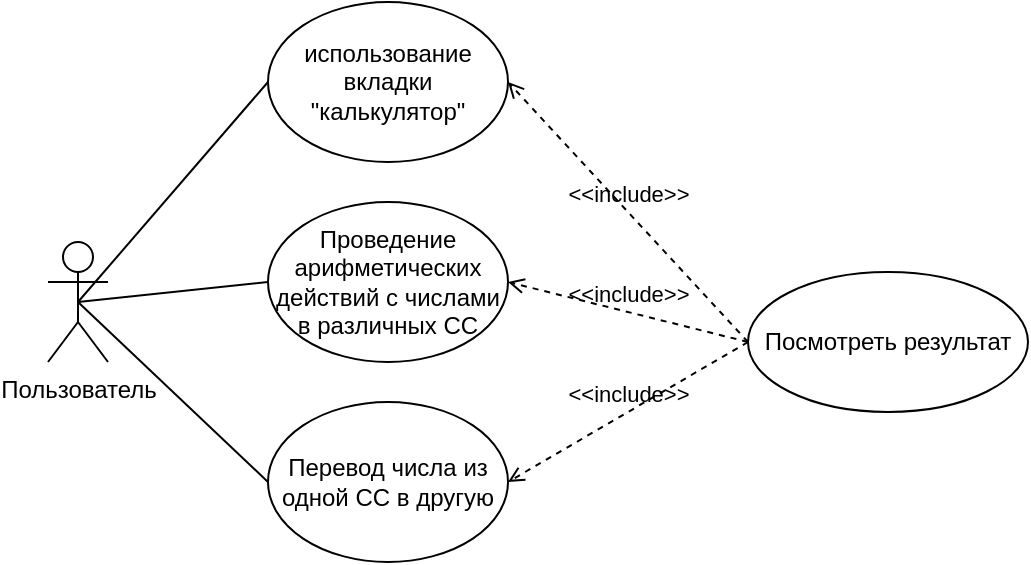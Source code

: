 <mxfile version="14.6.12" type="github">
  <diagram id="thmd3-p6olZgxl-0T659" name="Page-1">
    <mxGraphModel dx="1422" dy="762" grid="1" gridSize="10" guides="1" tooltips="1" connect="1" arrows="1" fold="1" page="1" pageScale="1" pageWidth="827" pageHeight="1169" math="0" shadow="0">
      <root>
        <mxCell id="0" />
        <mxCell id="1" parent="0" />
        <mxCell id="6aKzffjriVXsn1hBPeyL-1" value="Пользователь" style="shape=umlActor;verticalLabelPosition=bottom;verticalAlign=top;html=1;outlineConnect=0;" vertex="1" parent="1">
          <mxGeometry x="70" y="300" width="30" height="60" as="geometry" />
        </mxCell>
        <mxCell id="6aKzffjriVXsn1hBPeyL-2" value="использование вкладки &quot;калькулятор&quot;" style="ellipse;whiteSpace=wrap;html=1;" vertex="1" parent="1">
          <mxGeometry x="180" y="180" width="120" height="80" as="geometry" />
        </mxCell>
        <mxCell id="6aKzffjriVXsn1hBPeyL-3" value="Проведение арифметических действий с числами в различных СС" style="ellipse;whiteSpace=wrap;html=1;" vertex="1" parent="1">
          <mxGeometry x="180" y="280" width="120" height="80" as="geometry" />
        </mxCell>
        <mxCell id="6aKzffjriVXsn1hBPeyL-4" value="Перевод числа из одной СС в другую" style="ellipse;whiteSpace=wrap;html=1;" vertex="1" parent="1">
          <mxGeometry x="180" y="380" width="120" height="80" as="geometry" />
        </mxCell>
        <mxCell id="6aKzffjriVXsn1hBPeyL-5" value="" style="endArrow=none;html=1;exitX=0.5;exitY=0.5;exitDx=0;exitDy=0;exitPerimeter=0;entryX=0;entryY=0.5;entryDx=0;entryDy=0;" edge="1" parent="1" source="6aKzffjriVXsn1hBPeyL-1" target="6aKzffjriVXsn1hBPeyL-2">
          <mxGeometry width="50" height="50" relative="1" as="geometry">
            <mxPoint x="390" y="370" as="sourcePoint" />
            <mxPoint x="440" y="320" as="targetPoint" />
          </mxGeometry>
        </mxCell>
        <mxCell id="6aKzffjriVXsn1hBPeyL-6" value="" style="endArrow=none;html=1;exitX=0.5;exitY=0.5;exitDx=0;exitDy=0;exitPerimeter=0;entryX=0;entryY=0.5;entryDx=0;entryDy=0;" edge="1" parent="1" source="6aKzffjriVXsn1hBPeyL-1" target="6aKzffjriVXsn1hBPeyL-3">
          <mxGeometry width="50" height="50" relative="1" as="geometry">
            <mxPoint x="390" y="370" as="sourcePoint" />
            <mxPoint x="440" y="320" as="targetPoint" />
          </mxGeometry>
        </mxCell>
        <mxCell id="6aKzffjriVXsn1hBPeyL-7" value="" style="endArrow=none;html=1;exitX=0.5;exitY=0.5;exitDx=0;exitDy=0;exitPerimeter=0;entryX=0;entryY=0.5;entryDx=0;entryDy=0;" edge="1" parent="1" source="6aKzffjriVXsn1hBPeyL-1" target="6aKzffjriVXsn1hBPeyL-4">
          <mxGeometry width="50" height="50" relative="1" as="geometry">
            <mxPoint x="390" y="370" as="sourcePoint" />
            <mxPoint x="440" y="320" as="targetPoint" />
          </mxGeometry>
        </mxCell>
        <mxCell id="6aKzffjriVXsn1hBPeyL-9" value="&amp;lt;&amp;lt;include&amp;gt;&amp;gt;" style="edgeStyle=none;html=1;endArrow=open;verticalAlign=bottom;dashed=1;labelBackgroundColor=none;entryX=1;entryY=0.5;entryDx=0;entryDy=0;exitX=0;exitY=0.5;exitDx=0;exitDy=0;" edge="1" parent="1" source="6aKzffjriVXsn1hBPeyL-10" target="6aKzffjriVXsn1hBPeyL-2">
          <mxGeometry width="160" relative="1" as="geometry">
            <mxPoint x="330" y="350" as="sourcePoint" />
            <mxPoint x="490" y="350" as="targetPoint" />
          </mxGeometry>
        </mxCell>
        <mxCell id="6aKzffjriVXsn1hBPeyL-10" value="Посмотреть результат" style="ellipse;whiteSpace=wrap;html=1;" vertex="1" parent="1">
          <mxGeometry x="420" y="315" width="140" height="70" as="geometry" />
        </mxCell>
        <mxCell id="6aKzffjriVXsn1hBPeyL-11" value="&amp;lt;&amp;lt;include&amp;gt;&amp;gt;" style="edgeStyle=none;html=1;endArrow=open;verticalAlign=bottom;dashed=1;labelBackgroundColor=none;entryX=1;entryY=0.5;entryDx=0;entryDy=0;exitX=0;exitY=0.5;exitDx=0;exitDy=0;" edge="1" parent="1" source="6aKzffjriVXsn1hBPeyL-10" target="6aKzffjriVXsn1hBPeyL-3">
          <mxGeometry width="160" relative="1" as="geometry">
            <mxPoint x="430" y="360" as="sourcePoint" />
            <mxPoint x="310" y="230" as="targetPoint" />
          </mxGeometry>
        </mxCell>
        <mxCell id="6aKzffjriVXsn1hBPeyL-12" value="&amp;lt;&amp;lt;include&amp;gt;&amp;gt;" style="edgeStyle=none;html=1;endArrow=open;verticalAlign=bottom;dashed=1;labelBackgroundColor=none;entryX=1;entryY=0.5;entryDx=0;entryDy=0;exitX=0;exitY=0.5;exitDx=0;exitDy=0;" edge="1" parent="1" source="6aKzffjriVXsn1hBPeyL-10" target="6aKzffjriVXsn1hBPeyL-4">
          <mxGeometry width="160" relative="1" as="geometry">
            <mxPoint x="440" y="370" as="sourcePoint" />
            <mxPoint x="320" y="240" as="targetPoint" />
          </mxGeometry>
        </mxCell>
      </root>
    </mxGraphModel>
  </diagram>
</mxfile>
